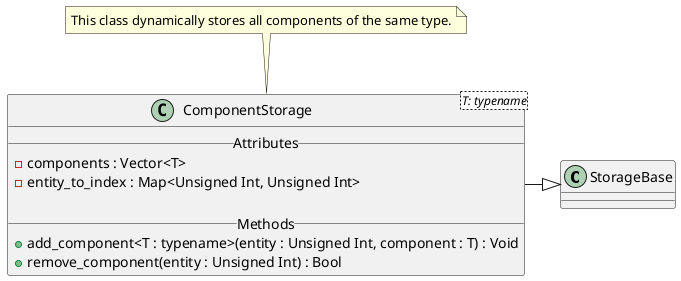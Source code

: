 @startuml ComponentStorageDiagram

'Classes:
class StorageBase { }

class ComponentStorage<T: typename>
{
    __Attributes__
    -components : Vector<T>
    -entity_to_index : Map<Unsigned Int, Unsigned Int>

    __Methods__
    +add_component<T : typename>(entity : Unsigned Int, component : T) : Void
    +remove_component(entity : Unsigned Int) : Bool
}

'Connections:
ComponentStorage -|> StorageBase

'Notes:
note top of ComponentStorage
    This class dynamically stores all components of the same type.
end note

@enduml